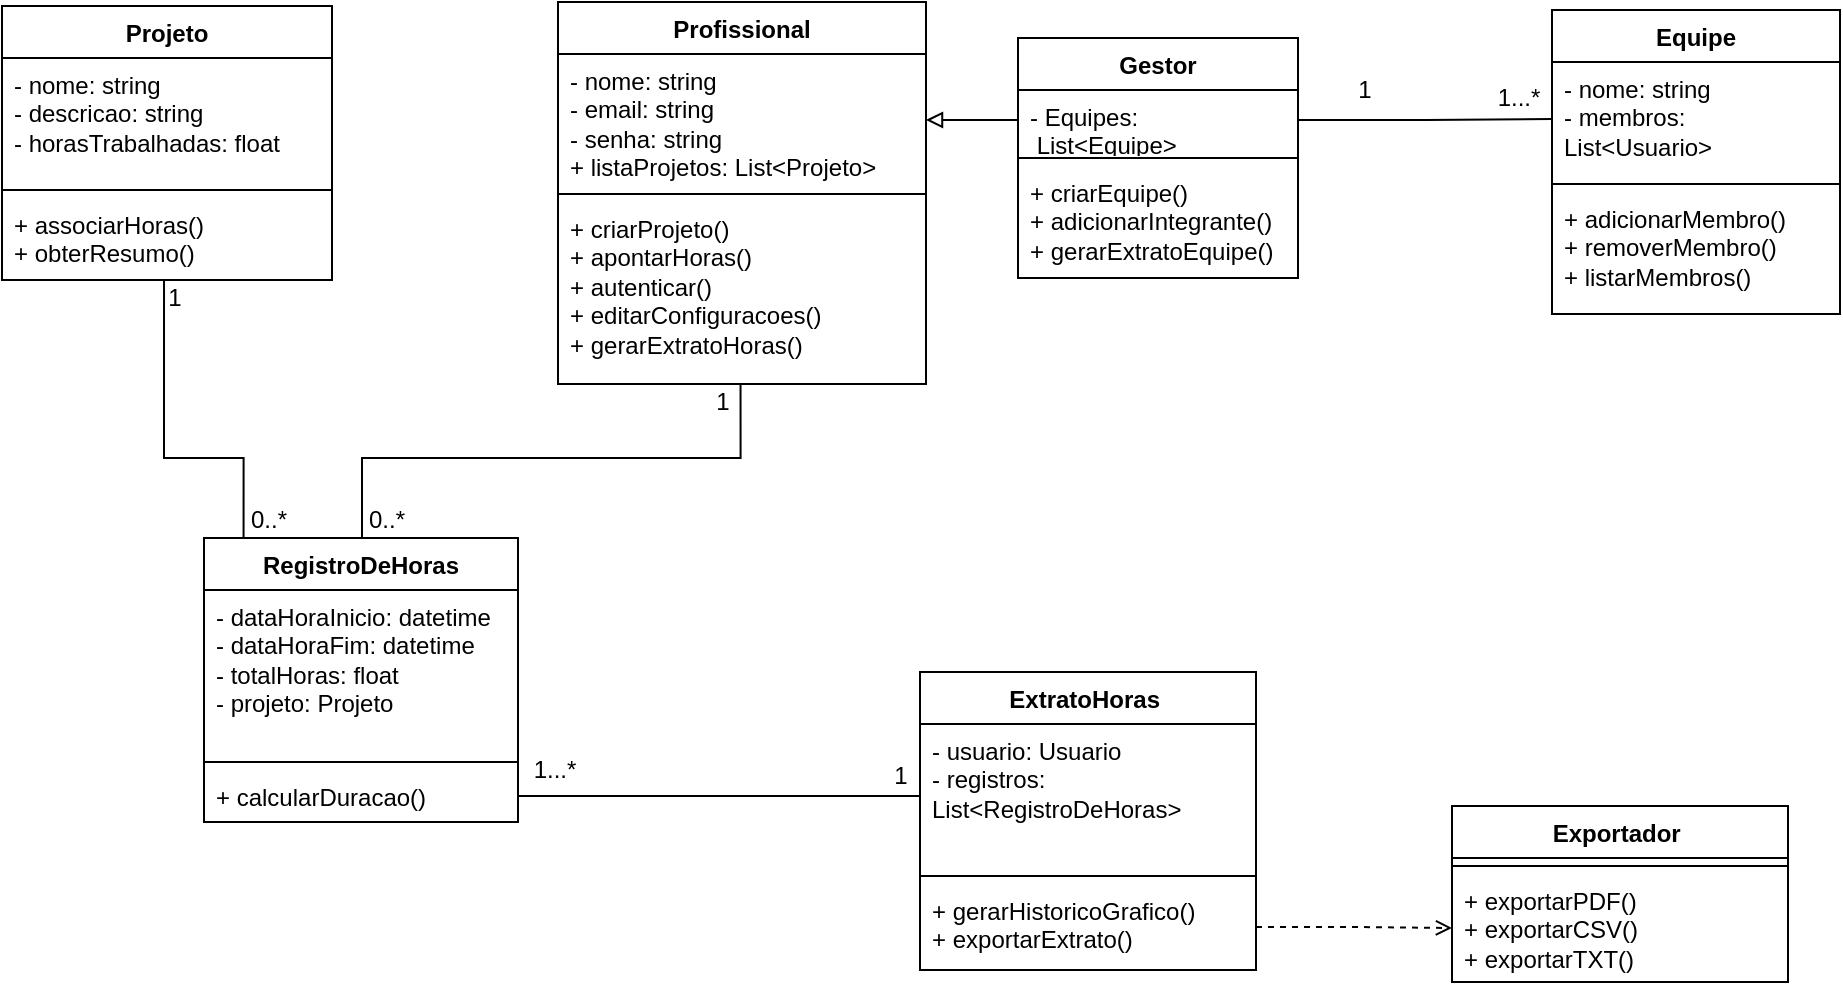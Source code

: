 <mxfile version="26.2.14">
  <diagram name="Página-1" id="pcYTJBQAk5TM8s-d7XTt">
    <mxGraphModel dx="1826" dy="789" grid="0" gridSize="10" guides="1" tooltips="1" connect="1" arrows="1" fold="1" page="0" pageScale="1" pageWidth="827" pageHeight="1169" math="0" shadow="0">
      <root>
        <mxCell id="0" />
        <mxCell id="1" parent="0" />
        <mxCell id="y0vur__C6ss85zMQ2oS6-1" value="Profissional" style="swimlane;fontStyle=1;align=center;verticalAlign=top;childLayout=stackLayout;horizontal=1;startSize=26;horizontalStack=0;resizeParent=1;resizeParentMax=0;resizeLast=0;collapsible=1;marginBottom=0;whiteSpace=wrap;html=1;" parent="1" vertex="1">
          <mxGeometry x="-94" y="336" width="184" height="191" as="geometry">
            <mxRectangle x="14" y="98" width="95" height="26" as="alternateBounds" />
          </mxGeometry>
        </mxCell>
        <mxCell id="y0vur__C6ss85zMQ2oS6-2" value="&lt;div&gt;&lt;div&gt;&lt;span style=&quot;background-color: transparent; color: light-dark(rgb(0, 0, 0), rgb(255, 255, 255));&quot;&gt;- nome: string&lt;/span&gt;&lt;/div&gt;&lt;div&gt;- email: string&lt;/div&gt;&lt;div&gt;- senha: string&lt;/div&gt;&lt;/div&gt;+ listaProjetos: List&amp;lt;Projeto&amp;gt;&lt;div&gt;&lt;br&gt;&lt;/div&gt;" style="text;strokeColor=none;fillColor=none;align=left;verticalAlign=top;spacingLeft=4;spacingRight=4;overflow=hidden;rotatable=0;points=[[0,0.5],[1,0.5]];portConstraint=eastwest;whiteSpace=wrap;html=1;" parent="y0vur__C6ss85zMQ2oS6-1" vertex="1">
          <mxGeometry y="26" width="184" height="66" as="geometry" />
        </mxCell>
        <mxCell id="y0vur__C6ss85zMQ2oS6-3" value="" style="line;strokeWidth=1;fillColor=none;align=left;verticalAlign=middle;spacingTop=-1;spacingLeft=3;spacingRight=3;rotatable=0;labelPosition=right;points=[];portConstraint=eastwest;strokeColor=inherit;" parent="y0vur__C6ss85zMQ2oS6-1" vertex="1">
          <mxGeometry y="92" width="184" height="8" as="geometry" />
        </mxCell>
        <mxCell id="y0vur__C6ss85zMQ2oS6-4" value="+ criarProjeto()&lt;br&gt;+ apontarHoras()&lt;div&gt;&lt;div&gt;+ autenticar()&lt;/div&gt;&lt;div&gt;+ editarConfiguracoes()&lt;/div&gt;&lt;div&gt;+ gerarExtratoHoras()&lt;/div&gt;&lt;/div&gt;" style="text;strokeColor=none;fillColor=none;align=left;verticalAlign=top;spacingLeft=4;spacingRight=4;overflow=hidden;rotatable=0;points=[[0,0.5],[1,0.5]];portConstraint=eastwest;whiteSpace=wrap;html=1;" parent="y0vur__C6ss85zMQ2oS6-1" vertex="1">
          <mxGeometry y="100" width="184" height="91" as="geometry" />
        </mxCell>
        <mxCell id="y0vur__C6ss85zMQ2oS6-11" style="rounded=0;orthogonalLoop=1;jettySize=auto;html=1;exitX=0;exitY=0.5;exitDx=0;exitDy=0;entryX=1;entryY=0.5;entryDx=0;entryDy=0;endArrow=block;endFill=0;" parent="1" source="y0vur__C6ss85zMQ2oS6-6" target="y0vur__C6ss85zMQ2oS6-2" edge="1">
          <mxGeometry relative="1" as="geometry">
            <mxPoint x="248" y="313" as="targetPoint" />
          </mxGeometry>
        </mxCell>
        <mxCell id="y0vur__C6ss85zMQ2oS6-5" value="Gestor" style="swimlane;fontStyle=1;align=center;verticalAlign=top;childLayout=stackLayout;horizontal=1;startSize=26;horizontalStack=0;resizeParent=1;resizeParentMax=0;resizeLast=0;collapsible=1;marginBottom=0;whiteSpace=wrap;html=1;" parent="1" vertex="1">
          <mxGeometry x="136" y="354" width="140" height="120" as="geometry">
            <mxRectangle x="14" y="98" width="95" height="26" as="alternateBounds" />
          </mxGeometry>
        </mxCell>
        <mxCell id="y0vur__C6ss85zMQ2oS6-6" value="- Equipes: &amp;nbsp;List&amp;lt;Equipe&amp;gt;&lt;div&gt;&lt;br&gt;&lt;/div&gt;" style="text;strokeColor=none;fillColor=none;align=left;verticalAlign=top;spacingLeft=4;spacingRight=4;overflow=hidden;rotatable=0;points=[[0,0.5],[1,0.5]];portConstraint=eastwest;whiteSpace=wrap;html=1;" parent="y0vur__C6ss85zMQ2oS6-5" vertex="1">
          <mxGeometry y="26" width="140" height="30" as="geometry" />
        </mxCell>
        <mxCell id="y0vur__C6ss85zMQ2oS6-7" value="" style="line;strokeWidth=1;fillColor=none;align=left;verticalAlign=middle;spacingTop=-1;spacingLeft=3;spacingRight=3;rotatable=0;labelPosition=right;points=[];portConstraint=eastwest;strokeColor=inherit;" parent="y0vur__C6ss85zMQ2oS6-5" vertex="1">
          <mxGeometry y="56" width="140" height="8" as="geometry" />
        </mxCell>
        <mxCell id="y0vur__C6ss85zMQ2oS6-8" value="&lt;div&gt;+ criarEquipe()&lt;/div&gt;&lt;div&gt;+ adicionarIntegrante()&lt;/div&gt;&lt;div&gt;+ gerarExtratoEquipe()&lt;/div&gt;" style="text;strokeColor=none;fillColor=none;align=left;verticalAlign=top;spacingLeft=4;spacingRight=4;overflow=hidden;rotatable=0;points=[[0,0.5],[1,0.5]];portConstraint=eastwest;whiteSpace=wrap;html=1;" parent="y0vur__C6ss85zMQ2oS6-5" vertex="1">
          <mxGeometry y="64" width="140" height="56" as="geometry" />
        </mxCell>
        <mxCell id="JeSC3osL6zdDtPUzGC-p-5" value="Projeto" style="swimlane;fontStyle=1;align=center;verticalAlign=top;childLayout=stackLayout;horizontal=1;startSize=26;horizontalStack=0;resizeParent=1;resizeParentMax=0;resizeLast=0;collapsible=1;marginBottom=0;whiteSpace=wrap;html=1;" parent="1" vertex="1">
          <mxGeometry x="-372" y="338" width="165" height="137" as="geometry">
            <mxRectangle x="14" y="98" width="95" height="26" as="alternateBounds" />
          </mxGeometry>
        </mxCell>
        <mxCell id="JeSC3osL6zdDtPUzGC-p-6" value="&lt;div&gt;&lt;span style=&quot;background-color: transparent; color: light-dark(rgb(0, 0, 0), rgb(255, 255, 255));&quot;&gt;- nome: string&lt;/span&gt;&lt;/div&gt;&lt;div&gt;- descricao: string&lt;/div&gt;&lt;div&gt;- horasTrabalhadas: float&lt;br&gt;&lt;/div&gt;" style="text;strokeColor=none;fillColor=none;align=left;verticalAlign=top;spacingLeft=4;spacingRight=4;overflow=hidden;rotatable=0;points=[[0,0.5],[1,0.5]];portConstraint=eastwest;whiteSpace=wrap;html=1;" parent="JeSC3osL6zdDtPUzGC-p-5" vertex="1">
          <mxGeometry y="26" width="165" height="62" as="geometry" />
        </mxCell>
        <mxCell id="JeSC3osL6zdDtPUzGC-p-7" value="" style="line;strokeWidth=1;fillColor=none;align=left;verticalAlign=middle;spacingTop=-1;spacingLeft=3;spacingRight=3;rotatable=0;labelPosition=right;points=[];portConstraint=eastwest;strokeColor=inherit;" parent="JeSC3osL6zdDtPUzGC-p-5" vertex="1">
          <mxGeometry y="88" width="165" height="8" as="geometry" />
        </mxCell>
        <mxCell id="JeSC3osL6zdDtPUzGC-p-8" value="&lt;div&gt;+ associarHoras()&lt;/div&gt;&lt;div&gt;+ obterResumo()&lt;/div&gt;" style="text;strokeColor=none;fillColor=none;align=left;verticalAlign=top;spacingLeft=4;spacingRight=4;overflow=hidden;rotatable=0;points=[[0,0.5],[1,0.5]];portConstraint=eastwest;whiteSpace=wrap;html=1;" parent="JeSC3osL6zdDtPUzGC-p-5" vertex="1">
          <mxGeometry y="96" width="165" height="41" as="geometry" />
        </mxCell>
        <mxCell id="JeSC3osL6zdDtPUzGC-p-9" value="RegistroDeHoras" style="swimlane;fontStyle=1;align=center;verticalAlign=top;childLayout=stackLayout;horizontal=1;startSize=26;horizontalStack=0;resizeParent=1;resizeParentMax=0;resizeLast=0;collapsible=1;marginBottom=0;whiteSpace=wrap;html=1;" parent="1" vertex="1">
          <mxGeometry x="-271" y="604" width="157" height="142" as="geometry">
            <mxRectangle x="14" y="98" width="95" height="26" as="alternateBounds" />
          </mxGeometry>
        </mxCell>
        <mxCell id="JeSC3osL6zdDtPUzGC-p-10" value="&lt;div&gt;&lt;span style=&quot;background-color: transparent; color: light-dark(rgb(0, 0, 0), rgb(255, 255, 255));&quot;&gt;- dataHoraInicio: datetime&lt;/span&gt;&lt;/div&gt;&lt;div&gt;- dataHoraFim: datetime&lt;/div&gt;&lt;div&gt;- totalHoras: float&lt;/div&gt;&lt;div&gt;- projeto: Projeto&lt;/div&gt;" style="text;strokeColor=none;fillColor=none;align=left;verticalAlign=top;spacingLeft=4;spacingRight=4;overflow=hidden;rotatable=0;points=[[0,0.5],[1,0.5]];portConstraint=eastwest;whiteSpace=wrap;html=1;" parent="JeSC3osL6zdDtPUzGC-p-9" vertex="1">
          <mxGeometry y="26" width="157" height="82" as="geometry" />
        </mxCell>
        <mxCell id="JeSC3osL6zdDtPUzGC-p-11" value="" style="line;strokeWidth=1;fillColor=none;align=left;verticalAlign=middle;spacingTop=-1;spacingLeft=3;spacingRight=3;rotatable=0;labelPosition=right;points=[];portConstraint=eastwest;strokeColor=inherit;" parent="JeSC3osL6zdDtPUzGC-p-9" vertex="1">
          <mxGeometry y="108" width="157" height="8" as="geometry" />
        </mxCell>
        <mxCell id="JeSC3osL6zdDtPUzGC-p-12" value="+ calcularDuracao()" style="text;strokeColor=none;fillColor=none;align=left;verticalAlign=top;spacingLeft=4;spacingRight=4;overflow=hidden;rotatable=0;points=[[0,0.5],[1,0.5]];portConstraint=eastwest;whiteSpace=wrap;html=1;" parent="JeSC3osL6zdDtPUzGC-p-9" vertex="1">
          <mxGeometry y="116" width="157" height="26" as="geometry" />
        </mxCell>
        <mxCell id="JeSC3osL6zdDtPUzGC-p-13" value="ExtratoHoras&amp;nbsp;" style="swimlane;fontStyle=1;align=center;verticalAlign=top;childLayout=stackLayout;horizontal=1;startSize=26;horizontalStack=0;resizeParent=1;resizeParentMax=0;resizeLast=0;collapsible=1;marginBottom=0;whiteSpace=wrap;html=1;" parent="1" vertex="1">
          <mxGeometry x="87" y="671" width="168" height="149" as="geometry">
            <mxRectangle x="14" y="98" width="95" height="26" as="alternateBounds" />
          </mxGeometry>
        </mxCell>
        <mxCell id="JeSC3osL6zdDtPUzGC-p-14" value="&lt;div&gt;&lt;span style=&quot;background-color: transparent; color: light-dark(rgb(0, 0, 0), rgb(255, 255, 255));&quot;&gt;- usuario: Usuario&lt;/span&gt;&lt;/div&gt;&lt;div&gt;- registros: List&amp;lt;RegistroDeHoras&amp;gt;&lt;/div&gt;" style="text;strokeColor=none;fillColor=none;align=left;verticalAlign=top;spacingLeft=4;spacingRight=4;overflow=hidden;rotatable=0;points=[[0,0.5],[1,0.5]];portConstraint=eastwest;whiteSpace=wrap;html=1;" parent="JeSC3osL6zdDtPUzGC-p-13" vertex="1">
          <mxGeometry y="26" width="168" height="72" as="geometry" />
        </mxCell>
        <mxCell id="JeSC3osL6zdDtPUzGC-p-15" value="" style="line;strokeWidth=1;fillColor=none;align=left;verticalAlign=middle;spacingTop=-1;spacingLeft=3;spacingRight=3;rotatable=0;labelPosition=right;points=[];portConstraint=eastwest;strokeColor=inherit;" parent="JeSC3osL6zdDtPUzGC-p-13" vertex="1">
          <mxGeometry y="98" width="168" height="8" as="geometry" />
        </mxCell>
        <mxCell id="JeSC3osL6zdDtPUzGC-p-16" value="&lt;div&gt;+ gerarHistoricoGrafico()&lt;/div&gt;&lt;div&gt;+ exportarExtrato()&lt;/div&gt;" style="text;strokeColor=none;fillColor=none;align=left;verticalAlign=top;spacingLeft=4;spacingRight=4;overflow=hidden;rotatable=0;points=[[0,0.5],[1,0.5]];portConstraint=eastwest;whiteSpace=wrap;html=1;" parent="JeSC3osL6zdDtPUzGC-p-13" vertex="1">
          <mxGeometry y="106" width="168" height="43" as="geometry" />
        </mxCell>
        <mxCell id="JeSC3osL6zdDtPUzGC-p-17" value="Exportador&amp;nbsp;" style="swimlane;fontStyle=1;align=center;verticalAlign=top;childLayout=stackLayout;horizontal=1;startSize=26;horizontalStack=0;resizeParent=1;resizeParentMax=0;resizeLast=0;collapsible=1;marginBottom=0;whiteSpace=wrap;html=1;" parent="1" vertex="1">
          <mxGeometry x="353" y="738" width="168" height="88" as="geometry">
            <mxRectangle x="14" y="98" width="95" height="26" as="alternateBounds" />
          </mxGeometry>
        </mxCell>
        <mxCell id="JeSC3osL6zdDtPUzGC-p-19" value="" style="line;strokeWidth=1;fillColor=none;align=left;verticalAlign=middle;spacingTop=-1;spacingLeft=3;spacingRight=3;rotatable=0;labelPosition=right;points=[];portConstraint=eastwest;strokeColor=inherit;" parent="JeSC3osL6zdDtPUzGC-p-17" vertex="1">
          <mxGeometry y="26" width="168" height="8" as="geometry" />
        </mxCell>
        <mxCell id="JeSC3osL6zdDtPUzGC-p-20" value="&lt;div&gt;+ exportarPDF()&lt;/div&gt;&lt;div&gt;+ exportarCSV()&lt;/div&gt;&lt;div&gt;+ exportarTXT()&lt;/div&gt;" style="text;strokeColor=none;fillColor=none;align=left;verticalAlign=top;spacingLeft=4;spacingRight=4;overflow=hidden;rotatable=0;points=[[0,0.5],[1,0.5]];portConstraint=eastwest;whiteSpace=wrap;html=1;" parent="JeSC3osL6zdDtPUzGC-p-17" vertex="1">
          <mxGeometry y="34" width="168" height="54" as="geometry" />
        </mxCell>
        <mxCell id="JeSC3osL6zdDtPUzGC-p-21" value="Equipe" style="swimlane;fontStyle=1;align=center;verticalAlign=top;childLayout=stackLayout;horizontal=1;startSize=26;horizontalStack=0;resizeParent=1;resizeParentMax=0;resizeLast=0;collapsible=1;marginBottom=0;whiteSpace=wrap;html=1;" parent="1" vertex="1">
          <mxGeometry x="403" y="340" width="144" height="152" as="geometry">
            <mxRectangle x="14" y="98" width="95" height="26" as="alternateBounds" />
          </mxGeometry>
        </mxCell>
        <mxCell id="JeSC3osL6zdDtPUzGC-p-22" value="&lt;div&gt;&lt;span style=&quot;background-color: transparent; color: light-dark(rgb(0, 0, 0), rgb(255, 255, 255));&quot;&gt;- nome: string&lt;/span&gt;&lt;/div&gt;&lt;div&gt;- membros: List&amp;lt;Usuario&amp;gt;&lt;/div&gt;" style="text;strokeColor=none;fillColor=none;align=left;verticalAlign=top;spacingLeft=4;spacingRight=4;overflow=hidden;rotatable=0;points=[[0,0.5],[1,0.5]];portConstraint=eastwest;whiteSpace=wrap;html=1;" parent="JeSC3osL6zdDtPUzGC-p-21" vertex="1">
          <mxGeometry y="26" width="144" height="57" as="geometry" />
        </mxCell>
        <mxCell id="JeSC3osL6zdDtPUzGC-p-23" value="" style="line;strokeWidth=1;fillColor=none;align=left;verticalAlign=middle;spacingTop=-1;spacingLeft=3;spacingRight=3;rotatable=0;labelPosition=right;points=[];portConstraint=eastwest;strokeColor=inherit;" parent="JeSC3osL6zdDtPUzGC-p-21" vertex="1">
          <mxGeometry y="83" width="144" height="8" as="geometry" />
        </mxCell>
        <mxCell id="JeSC3osL6zdDtPUzGC-p-24" value="&lt;div&gt;+ adicionarMembro()&lt;/div&gt;&lt;div&gt;+ removerMembro()&lt;/div&gt;&lt;div&gt;+ listarMembros()&lt;/div&gt;&lt;div&gt;&lt;br&gt;&lt;/div&gt;" style="text;strokeColor=none;fillColor=none;align=left;verticalAlign=top;spacingLeft=4;spacingRight=4;overflow=hidden;rotatable=0;points=[[0,0.5],[1,0.5]];portConstraint=eastwest;whiteSpace=wrap;html=1;" parent="JeSC3osL6zdDtPUzGC-p-21" vertex="1">
          <mxGeometry y="91" width="144" height="61" as="geometry" />
        </mxCell>
        <mxCell id="y0vur__C6ss85zMQ2oS6-16" style="edgeStyle=orthogonalEdgeStyle;rounded=0;orthogonalLoop=1;jettySize=auto;html=1;exitX=0.126;exitY=0.002;exitDx=0;exitDy=0;entryX=0.491;entryY=1;entryDx=0;entryDy=0;entryPerimeter=0;endArrow=none;startFill=0;exitPerimeter=0;" parent="1" source="JeSC3osL6zdDtPUzGC-p-9" target="JeSC3osL6zdDtPUzGC-p-8" edge="1">
          <mxGeometry relative="1" as="geometry">
            <Array as="points">
              <mxPoint x="-251" y="564" />
              <mxPoint x="-291" y="564" />
            </Array>
          </mxGeometry>
        </mxCell>
        <mxCell id="y0vur__C6ss85zMQ2oS6-17" value="0..*" style="text;html=1;align=center;verticalAlign=middle;resizable=0;points=[];autosize=1;strokeColor=none;fillColor=none;" parent="1" vertex="1">
          <mxGeometry x="-257" y="581.5" width="36" height="26" as="geometry" />
        </mxCell>
        <mxCell id="y0vur__C6ss85zMQ2oS6-19" style="edgeStyle=orthogonalEdgeStyle;rounded=0;orthogonalLoop=1;jettySize=auto;html=1;exitX=1;exitY=0.5;exitDx=0;exitDy=0;endArrow=none;startFill=0;" parent="1" source="y0vur__C6ss85zMQ2oS6-6" target="JeSC3osL6zdDtPUzGC-p-22" edge="1">
          <mxGeometry relative="1" as="geometry" />
        </mxCell>
        <mxCell id="y0vur__C6ss85zMQ2oS6-20" value="1" style="text;html=1;align=center;verticalAlign=middle;resizable=0;points=[];autosize=1;strokeColor=none;fillColor=none;" parent="1" vertex="1">
          <mxGeometry x="296" y="367" width="25" height="26" as="geometry" />
        </mxCell>
        <mxCell id="y0vur__C6ss85zMQ2oS6-21" value="1...*" style="text;html=1;align=center;verticalAlign=middle;resizable=0;points=[];autosize=1;strokeColor=none;fillColor=none;" parent="1" vertex="1">
          <mxGeometry x="366" y="371" width="39" height="26" as="geometry" />
        </mxCell>
        <mxCell id="y0vur__C6ss85zMQ2oS6-22" style="edgeStyle=orthogonalEdgeStyle;rounded=0;orthogonalLoop=1;jettySize=auto;html=1;endArrow=none;startFill=0;entryX=0;entryY=0.5;entryDx=0;entryDy=0;exitX=1;exitY=0.5;exitDx=0;exitDy=0;" parent="1" source="JeSC3osL6zdDtPUzGC-p-12" target="JeSC3osL6zdDtPUzGC-p-14" edge="1">
          <mxGeometry relative="1" as="geometry">
            <mxPoint x="-194" y="786" as="sourcePoint" />
          </mxGeometry>
        </mxCell>
        <mxCell id="JeSC3osL6zdDtPUzGC-p-25" style="edgeStyle=orthogonalEdgeStyle;rounded=0;orthogonalLoop=1;jettySize=auto;html=1;entryX=0;entryY=0.5;entryDx=0;entryDy=0;dashed=1;endArrow=open;endFill=0;exitX=1;exitY=0.5;exitDx=0;exitDy=0;" parent="1" source="JeSC3osL6zdDtPUzGC-p-16" target="JeSC3osL6zdDtPUzGC-p-20" edge="1">
          <mxGeometry relative="1" as="geometry" />
        </mxCell>
        <mxCell id="y0vur__C6ss85zMQ2oS6-23" value="1" style="text;html=1;align=center;verticalAlign=middle;resizable=0;points=[];autosize=1;strokeColor=none;fillColor=none;" parent="1" vertex="1">
          <mxGeometry x="64" y="710" width="25" height="26" as="geometry" />
        </mxCell>
        <mxCell id="y0vur__C6ss85zMQ2oS6-24" value="1...*" style="text;html=1;align=center;verticalAlign=middle;resizable=0;points=[];autosize=1;strokeColor=none;fillColor=none;" parent="1" vertex="1">
          <mxGeometry x="-116" y="707" width="39" height="26" as="geometry" />
        </mxCell>
        <mxCell id="Ni4cnfYWUiPyGKUSVeCk-2" style="edgeStyle=orthogonalEdgeStyle;rounded=0;orthogonalLoop=1;jettySize=auto;html=1;entryX=0.496;entryY=1.003;entryDx=0;entryDy=0;entryPerimeter=0;endArrow=none;startFill=0;" edge="1" parent="1" target="y0vur__C6ss85zMQ2oS6-4">
          <mxGeometry relative="1" as="geometry">
            <mxPoint x="-193" y="604" as="sourcePoint" />
            <mxPoint x="-281" y="485" as="targetPoint" />
            <Array as="points">
              <mxPoint x="-192" y="604" />
              <mxPoint x="-192" y="564" />
              <mxPoint x="-3" y="564" />
            </Array>
          </mxGeometry>
        </mxCell>
        <mxCell id="Ni4cnfYWUiPyGKUSVeCk-3" value="1" style="text;html=1;align=center;verticalAlign=middle;resizable=0;points=[];autosize=1;strokeColor=none;fillColor=none;" vertex="1" parent="1">
          <mxGeometry x="-299" y="471" width="25" height="26" as="geometry" />
        </mxCell>
        <mxCell id="Ni4cnfYWUiPyGKUSVeCk-4" value="0..*" style="text;html=1;align=center;verticalAlign=middle;resizable=0;points=[];autosize=1;strokeColor=none;fillColor=none;" vertex="1" parent="1">
          <mxGeometry x="-198" y="581.5" width="36" height="26" as="geometry" />
        </mxCell>
        <mxCell id="Ni4cnfYWUiPyGKUSVeCk-5" value="1" style="text;html=1;align=center;verticalAlign=middle;resizable=0;points=[];autosize=1;strokeColor=none;fillColor=none;" vertex="1" parent="1">
          <mxGeometry x="-25" y="523" width="25" height="26" as="geometry" />
        </mxCell>
      </root>
    </mxGraphModel>
  </diagram>
</mxfile>
